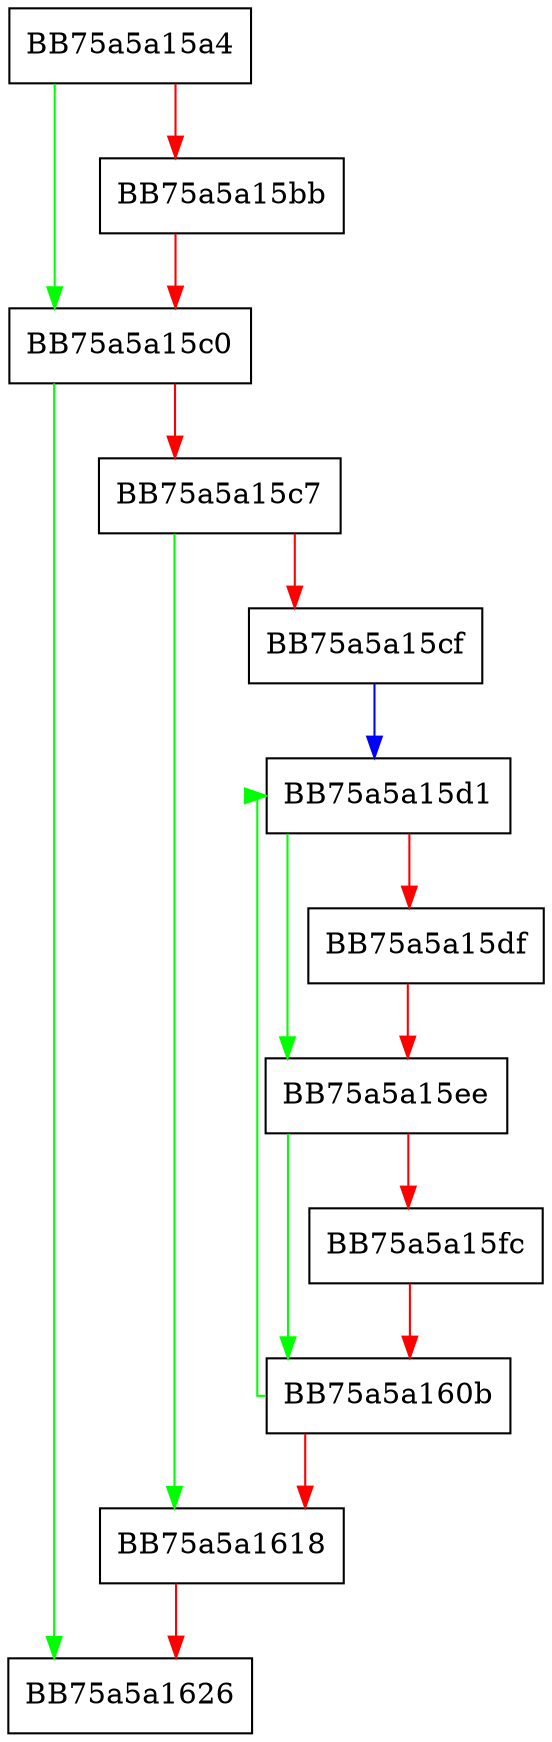 digraph NetworkHipsFreeDomainEnum {
  node [shape="box"];
  graph [splines=ortho];
  BB75a5a15a4 -> BB75a5a15c0 [color="green"];
  BB75a5a15a4 -> BB75a5a15bb [color="red"];
  BB75a5a15bb -> BB75a5a15c0 [color="red"];
  BB75a5a15c0 -> BB75a5a1626 [color="green"];
  BB75a5a15c0 -> BB75a5a15c7 [color="red"];
  BB75a5a15c7 -> BB75a5a1618 [color="green"];
  BB75a5a15c7 -> BB75a5a15cf [color="red"];
  BB75a5a15cf -> BB75a5a15d1 [color="blue"];
  BB75a5a15d1 -> BB75a5a15ee [color="green"];
  BB75a5a15d1 -> BB75a5a15df [color="red"];
  BB75a5a15df -> BB75a5a15ee [color="red"];
  BB75a5a15ee -> BB75a5a160b [color="green"];
  BB75a5a15ee -> BB75a5a15fc [color="red"];
  BB75a5a15fc -> BB75a5a160b [color="red"];
  BB75a5a160b -> BB75a5a15d1 [color="green"];
  BB75a5a160b -> BB75a5a1618 [color="red"];
  BB75a5a1618 -> BB75a5a1626 [color="red"];
}